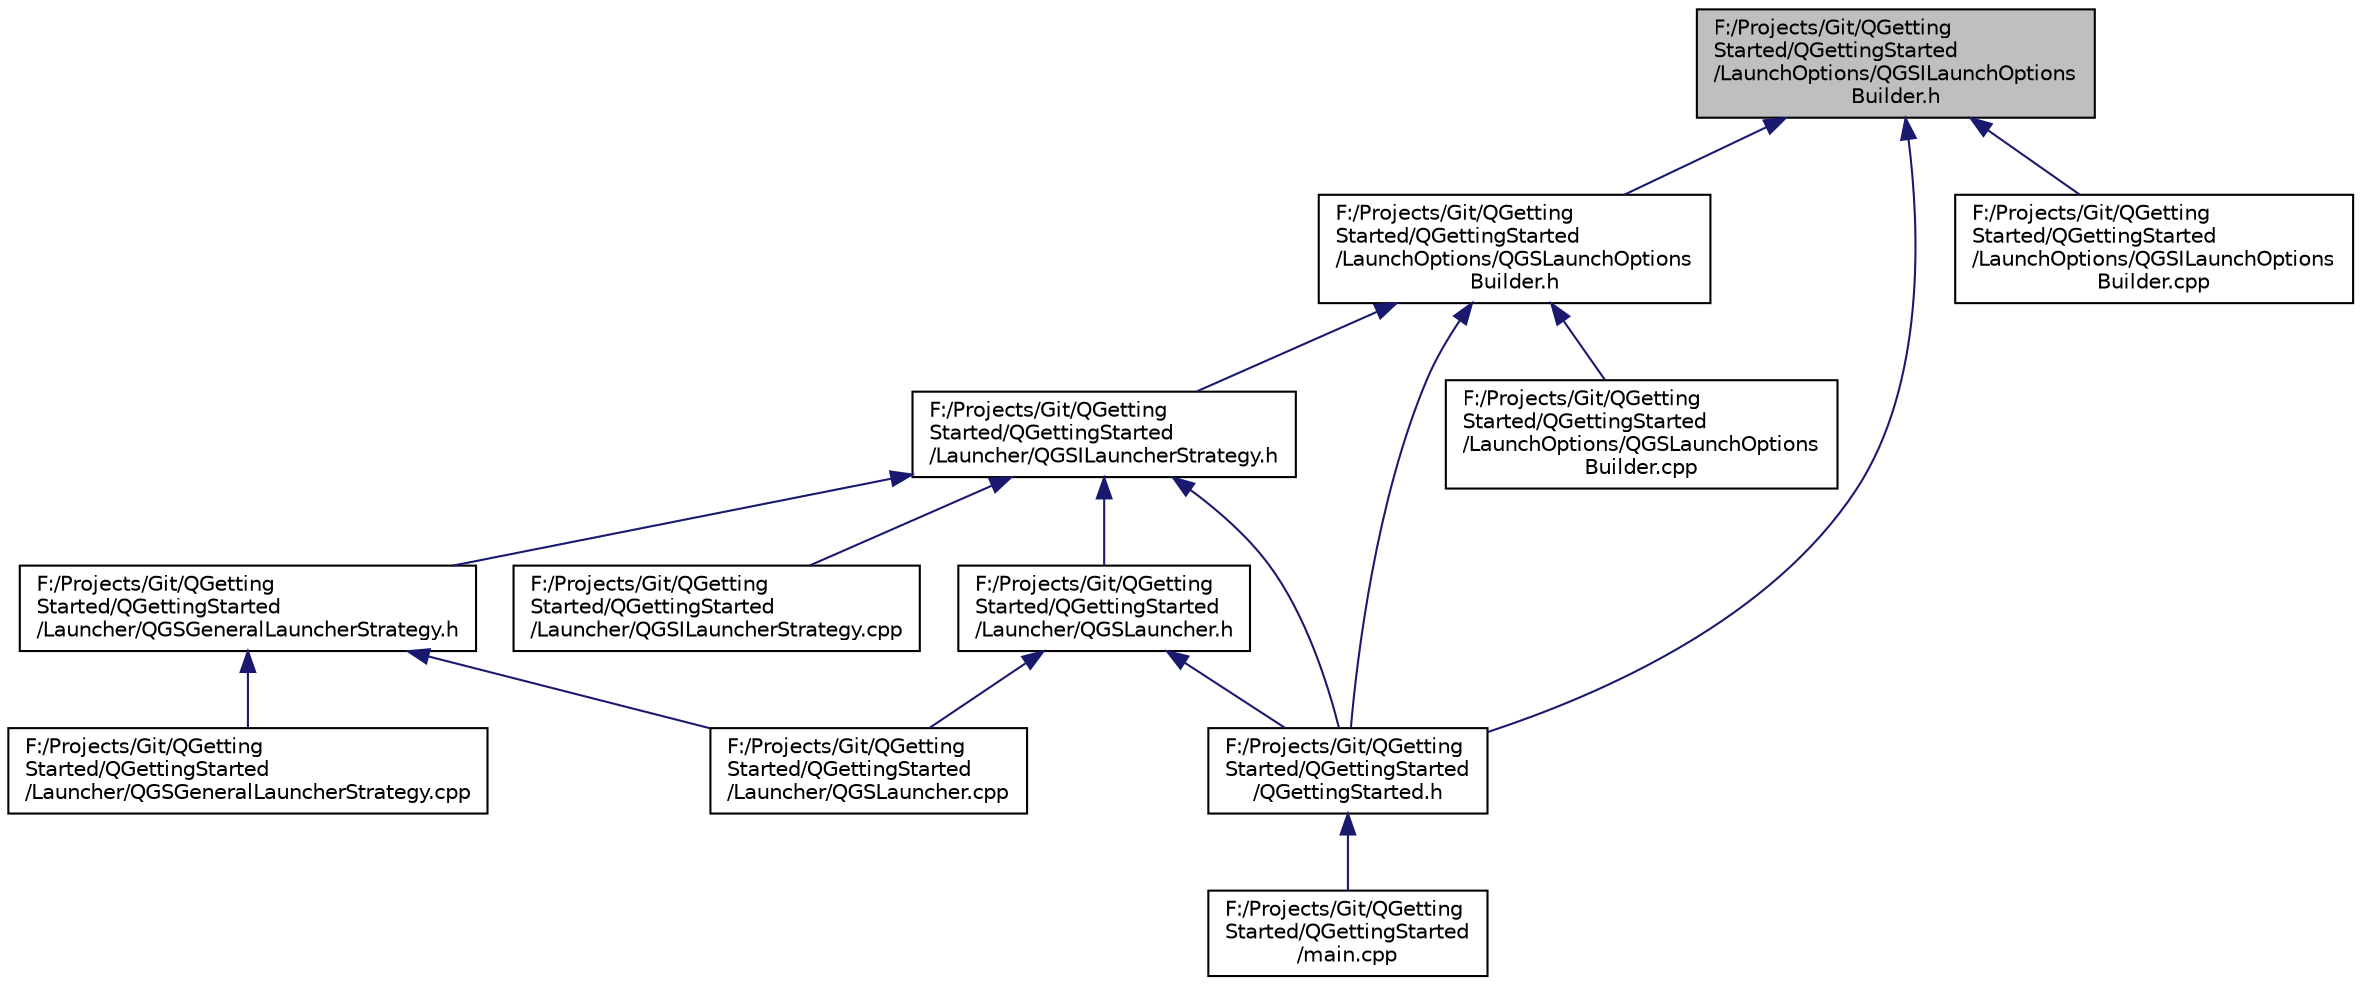 digraph "F:/Projects/Git/QGettingStarted/QGettingStarted/LaunchOptions/QGSILaunchOptionsBuilder.h"
{
  edge [fontname="Helvetica",fontsize="10",labelfontname="Helvetica",labelfontsize="10"];
  node [fontname="Helvetica",fontsize="10",shape=record];
  Node37 [label="F:/Projects/Git/QGetting\lStarted/QGettingStarted\l/LaunchOptions/QGSILaunchOptions\lBuilder.h",height=0.2,width=0.4,color="black", fillcolor="grey75", style="filled", fontcolor="black"];
  Node37 -> Node38 [dir="back",color="midnightblue",fontsize="10",style="solid"];
  Node38 [label="F:/Projects/Git/QGetting\lStarted/QGettingStarted\l/LaunchOptions/QGSLaunchOptions\lBuilder.h",height=0.2,width=0.4,color="black", fillcolor="white", style="filled",URL="$_q_g_s_launch_options_builder_8h.html"];
  Node38 -> Node39 [dir="back",color="midnightblue",fontsize="10",style="solid"];
  Node39 [label="F:/Projects/Git/QGetting\lStarted/QGettingStarted\l/Launcher/QGSILauncherStrategy.h",height=0.2,width=0.4,color="black", fillcolor="white", style="filled",URL="$_q_g_s_i_launcher_strategy_8h.html"];
  Node39 -> Node40 [dir="back",color="midnightblue",fontsize="10",style="solid"];
  Node40 [label="F:/Projects/Git/QGetting\lStarted/QGettingStarted\l/Launcher/QGSGeneralLauncherStrategy.h",height=0.2,width=0.4,color="black", fillcolor="white", style="filled",URL="$_q_g_s_general_launcher_strategy_8h.html"];
  Node40 -> Node41 [dir="back",color="midnightblue",fontsize="10",style="solid"];
  Node41 [label="F:/Projects/Git/QGetting\lStarted/QGettingStarted\l/Launcher/QGSGeneralLauncherStrategy.cpp",height=0.2,width=0.4,color="black", fillcolor="white", style="filled",URL="$_q_g_s_general_launcher_strategy_8cpp.html"];
  Node40 -> Node42 [dir="back",color="midnightblue",fontsize="10",style="solid"];
  Node42 [label="F:/Projects/Git/QGetting\lStarted/QGettingStarted\l/Launcher/QGSLauncher.cpp",height=0.2,width=0.4,color="black", fillcolor="white", style="filled",URL="$_q_g_s_launcher_8cpp.html"];
  Node39 -> Node43 [dir="back",color="midnightblue",fontsize="10",style="solid"];
  Node43 [label="F:/Projects/Git/QGetting\lStarted/QGettingStarted\l/Launcher/QGSILauncherStrategy.cpp",height=0.2,width=0.4,color="black", fillcolor="white", style="filled",URL="$_q_g_s_i_launcher_strategy_8cpp.html"];
  Node39 -> Node44 [dir="back",color="midnightblue",fontsize="10",style="solid"];
  Node44 [label="F:/Projects/Git/QGetting\lStarted/QGettingStarted\l/Launcher/QGSLauncher.h",height=0.2,width=0.4,color="black", fillcolor="white", style="filled",URL="$_q_g_s_launcher_8h.html"];
  Node44 -> Node42 [dir="back",color="midnightblue",fontsize="10",style="solid"];
  Node44 -> Node45 [dir="back",color="midnightblue",fontsize="10",style="solid"];
  Node45 [label="F:/Projects/Git/QGetting\lStarted/QGettingStarted\l/QGettingStarted.h",height=0.2,width=0.4,color="black", fillcolor="white", style="filled",URL="$_q_getting_started_8h.html"];
  Node45 -> Node46 [dir="back",color="midnightblue",fontsize="10",style="solid"];
  Node46 [label="F:/Projects/Git/QGetting\lStarted/QGettingStarted\l/main.cpp",height=0.2,width=0.4,color="black", fillcolor="white", style="filled",URL="$main_8cpp.html"];
  Node39 -> Node45 [dir="back",color="midnightblue",fontsize="10",style="solid"];
  Node38 -> Node47 [dir="back",color="midnightblue",fontsize="10",style="solid"];
  Node47 [label="F:/Projects/Git/QGetting\lStarted/QGettingStarted\l/LaunchOptions/QGSLaunchOptions\lBuilder.cpp",height=0.2,width=0.4,color="black", fillcolor="white", style="filled",URL="$_q_g_s_launch_options_builder_8cpp.html"];
  Node38 -> Node45 [dir="back",color="midnightblue",fontsize="10",style="solid"];
  Node37 -> Node48 [dir="back",color="midnightblue",fontsize="10",style="solid"];
  Node48 [label="F:/Projects/Git/QGetting\lStarted/QGettingStarted\l/LaunchOptions/QGSILaunchOptions\lBuilder.cpp",height=0.2,width=0.4,color="black", fillcolor="white", style="filled",URL="$_q_g_s_i_launch_options_builder_8cpp.html"];
  Node37 -> Node45 [dir="back",color="midnightblue",fontsize="10",style="solid"];
}

